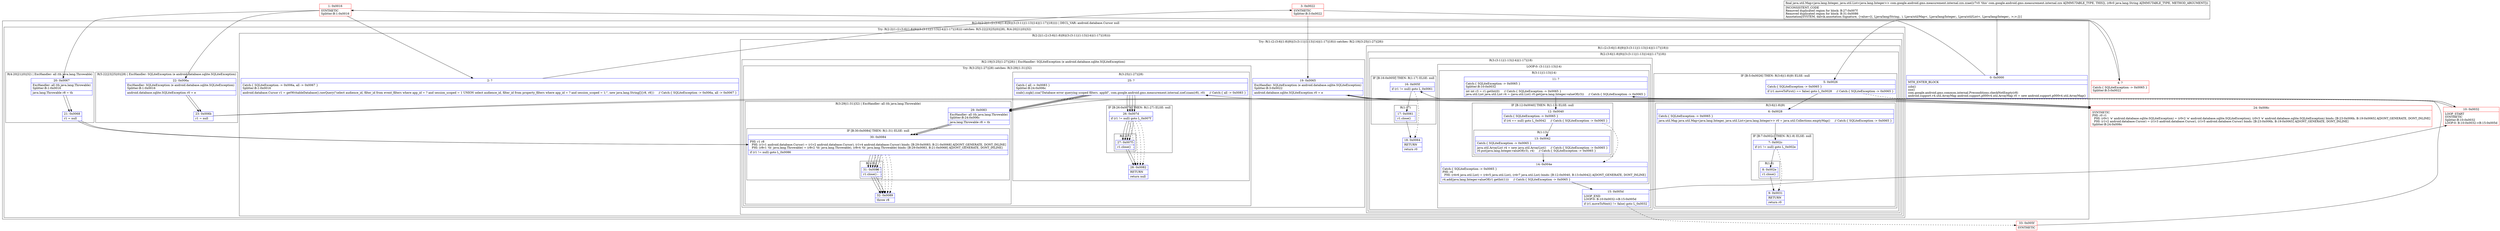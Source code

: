 digraph "CFG forcom.google.android.gms.measurement.internal.zzx.zzae(Ljava\/lang\/String;)Ljava\/util\/Map;" {
subgraph cluster_Region_305079805 {
label = "R(2:0|(2:2|(1:(2:(3:6|(1:8)|9)|(3:(3:11|(1:13)|14)|(1:17)|18))))) | DECL_VAR: android.database.Cursor null\l";
node [shape=record,color=blue];
Node_0 [shape=record,label="{0\:\ 0x0000|MTH_ENTER_BLOCK\l|zzbi()\lzzo()\lcom.google.android.gms.common.internal.Preconditions.checkNotEmpty(r8)\landroid.support.v4.util.ArrayMap android.support.p000v4.util.ArrayMap r0 = new android.support.p000v4.util.ArrayMap()\l}"];
subgraph cluster_TryCatchRegion_1705653282 {
label = "Try: R(2:2|(1:(2:(3:6|(1:8)|9)|(3:(3:11|(1:13)|14)|(1:17)|18)))) catches: R(5:22|23|25|(0)|28), R(4:20|21|(0)|32)";
node [shape=record,color=blue];
subgraph cluster_Region_669930809 {
label = "R(2:2|(1:(2:(3:6|(1:8)|9)|(3:(3:11|(1:13)|14)|(1:17)|18))))";
node [shape=record,color=blue];
Node_2 [shape=record,label="{2\:\ ?|Catch:\{ SQLiteException \-\> 0x006a, all \-\> 0x0067 \}\lSplitter:B:1:0x0016\l|android.database.Cursor r1 = getWritableDatabase().rawQuery(\"select audience_id, filter_id from event_filters where app_id = ? and session_scoped = 1 UNION select audience_id, filter_id from property_filters where app_id = ? and session_scoped = 1;\", new java.lang.String[]\{r8, r8\})     \/\/ Catch:\{ SQLiteException \-\> 0x006a, all \-\> 0x0067 \}\l}"];
subgraph cluster_TryCatchRegion_1271543443 {
label = "Try: R(1:(2:(3:6|(1:8)|9)|(3:(3:11|(1:13)|14)|(1:17)|18))) catches: R(2:19|(3:25|(1:27)|28))";
node [shape=record,color=blue];
subgraph cluster_Region_851162902 {
label = "R(1:(2:(3:6|(1:8)|9)|(3:(3:11|(1:13)|14)|(1:17)|18)))";
node [shape=record,color=blue];
subgraph cluster_Region_1746510521 {
label = "R(2:(3:6|(1:8)|9)|(3:(3:11|(1:13)|14)|(1:17)|18))";
node [shape=record,color=blue];
subgraph cluster_IfRegion_1554415804 {
label = "IF [B:5:0x0026] THEN: R(3:6|(1:8)|9) ELSE: null";
node [shape=record,color=blue];
Node_5 [shape=record,label="{5\:\ 0x0026|Catch:\{ SQLiteException \-\> 0x0065 \}\l|if (r1.moveToFirst() == false) goto L_0x0028     \/\/ Catch:\{ SQLiteException \-\> 0x0065 \}\l}"];
subgraph cluster_Region_310058905 {
label = "R(3:6|(1:8)|9)";
node [shape=record,color=blue];
Node_6 [shape=record,label="{6\:\ 0x0028|Catch:\{ SQLiteException \-\> 0x0065 \}\l|java.util.Map java.util.Map\<java.lang.Integer, java.util.List\<java.lang.Integer\>\> r0 = java.util.Collections.emptyMap()     \/\/ Catch:\{ SQLiteException \-\> 0x0065 \}\l}"];
subgraph cluster_IfRegion_1178749717 {
label = "IF [B:7:0x002c] THEN: R(1:8) ELSE: null";
node [shape=record,color=blue];
Node_7 [shape=record,label="{7\:\ 0x002c|if (r1 != null) goto L_0x002e\l}"];
subgraph cluster_Region_690898892 {
label = "R(1:8)";
node [shape=record,color=blue];
Node_8 [shape=record,label="{8\:\ 0x002e|r1.close()\l}"];
}
}
Node_9 [shape=record,label="{9\:\ 0x0031|RETURN\l|return r0\l}"];
}
}
subgraph cluster_Region_573045388 {
label = "R(3:(3:11|(1:13)|14)|(1:17)|18)";
node [shape=record,color=blue];
subgraph cluster_LoopRegion_210183226 {
label = "LOOP:0: (3:11|(1:13)|14)";
node [shape=record,color=blue];
Node_15 [shape=record,label="{15\:\ 0x005d|LOOP_END\lLOOP:0: B:10:0x0032\-\>B:15:0x005d\l|if (r1.moveToNext() != false) goto L_0x0032\l}"];
subgraph cluster_Region_1795115863 {
label = "R(3:11|(1:13)|14)";
node [shape=record,color=blue];
Node_11 [shape=record,label="{11\:\ ?|Catch:\{ SQLiteException \-\> 0x0065 \}\lSplitter:B:10:0x0032\l|int int r3 = r1.getInt(0)     \/\/ Catch:\{ SQLiteException \-\> 0x0065 \}\ljava.util.List java.util.List r4 = (java.util.List) r0.get(java.lang.Integer.valueOf(r3))     \/\/ Catch:\{ SQLiteException \-\> 0x0065 \}\l}"];
subgraph cluster_IfRegion_981481682 {
label = "IF [B:12:0x0040] THEN: R(1:13) ELSE: null";
node [shape=record,color=blue];
Node_12 [shape=record,label="{12\:\ 0x0040|Catch:\{ SQLiteException \-\> 0x0065 \}\l|if (r4 == null) goto L_0x0042     \/\/ Catch:\{ SQLiteException \-\> 0x0065 \}\l}"];
subgraph cluster_Region_1580473272 {
label = "R(1:13)";
node [shape=record,color=blue];
Node_13 [shape=record,label="{13\:\ 0x0042|Catch:\{ SQLiteException \-\> 0x0065 \}\l|java.util.ArrayList r4 = new java.util.ArrayList()     \/\/ Catch:\{ SQLiteException \-\> 0x0065 \}\lr0.put(java.lang.Integer.valueOf(r3), r4)     \/\/ Catch:\{ SQLiteException \-\> 0x0065 \}\l}"];
}
}
Node_14 [shape=record,label="{14\:\ 0x004e|Catch:\{ SQLiteException \-\> 0x0065 \}\lPHI: r4 \l  PHI: (r4v6 java.util.List) = (r4v5 java.util.List), (r4v7 java.util.List) binds: [B:12:0x0040, B:13:0x0042] A[DONT_GENERATE, DONT_INLINE]\l|r4.add(java.lang.Integer.valueOf(r1.getInt(1)))     \/\/ Catch:\{ SQLiteException \-\> 0x0065 \}\l}"];
}
}
subgraph cluster_IfRegion_1691154038 {
label = "IF [B:16:0x005f] THEN: R(1:17) ELSE: null";
node [shape=record,color=blue];
Node_16 [shape=record,label="{16\:\ 0x005f|if (r1 != null) goto L_0x0061\l}"];
subgraph cluster_Region_813826841 {
label = "R(1:17)";
node [shape=record,color=blue];
Node_17 [shape=record,label="{17\:\ 0x0061|r1.close()\l}"];
}
}
Node_18 [shape=record,label="{18\:\ 0x0064|RETURN\l|return r0\l}"];
}
}
}
subgraph cluster_Region_1808347874 {
label = "R(2:19|(3:25|(1:27)|28)) | ExcHandler: SQLiteException (e android.database.sqlite.SQLiteException)\l";
node [shape=record,color=blue];
Node_19 [shape=record,label="{19\:\ 0x0065|ExcHandler: SQLiteException (e android.database.sqlite.SQLiteException)\lSplitter:B:3:0x0022\l|android.database.sqlite.SQLiteException r0 = e\l}"];
subgraph cluster_TryCatchRegion_1591373141 {
label = "Try: R(3:25|(1:27)|28) catches: R(3:29|(1:31)|32)";
node [shape=record,color=blue];
subgraph cluster_Region_1571180478 {
label = "R(3:25|(1:27)|28)";
node [shape=record,color=blue];
Node_25 [shape=record,label="{25\:\ ?|Catch:\{ all \-\> 0x0083 \}\lSplitter:B:24:0x006c\l|zzab().zzgk().zza(\"Database error querying scoped filters. appId\", com.google.android.gms.measurement.internal.zzef.zzam(r8), r0)     \/\/ Catch:\{ all \-\> 0x0083 \}\l}"];
subgraph cluster_IfRegion_2098988504 {
label = "IF [B:26:0x007d] THEN: R(1:27) ELSE: null";
node [shape=record,color=blue];
Node_26 [shape=record,label="{26\:\ 0x007d|if (r1 != null) goto L_0x007f\l}"];
subgraph cluster_Region_1600153275 {
label = "R(1:27)";
node [shape=record,color=blue];
Node_27 [shape=record,label="{27\:\ 0x007f|r1.close()\l}"];
}
}
Node_28 [shape=record,label="{28\:\ 0x0082|RETURN\l|return null\l}"];
}
subgraph cluster_Region_1390217415 {
label = "R(3:29|(1:31)|32) | ExcHandler: all (th java.lang.Throwable)\l";
node [shape=record,color=blue];
Node_29 [shape=record,label="{29\:\ 0x0083|ExcHandler: all (th java.lang.Throwable)\lSplitter:B:24:0x006c\l|java.lang.Throwable r8 = th\l}"];
subgraph cluster_IfRegion_1038710429 {
label = "IF [B:30:0x0084] THEN: R(1:31) ELSE: null";
node [shape=record,color=blue];
Node_30 [shape=record,label="{30\:\ 0x0084|PHI: r1 r8 \l  PHI: (r1v1 android.database.Cursor) = (r1v2 android.database.Cursor), (r1v4 android.database.Cursor) binds: [B:29:0x0083, B:21:0x0068] A[DONT_GENERATE, DONT_INLINE]\l  PHI: (r8v1 'th' java.lang.Throwable) = (r8v2 'th' java.lang.Throwable), (r8v4 'th' java.lang.Throwable) binds: [B:29:0x0083, B:21:0x0068] A[DONT_GENERATE, DONT_INLINE]\l|if (r1 != null) goto L_0x0086\l}"];
subgraph cluster_Region_549881405 {
label = "R(1:31)";
node [shape=record,color=blue];
Node_31 [shape=record,label="{31\:\ 0x0086|r1.close()\l}"];
}
}
Node_32 [shape=record,label="{32\:\ 0x0089|throw r8\l}"];
}
}
}
}
}
subgraph cluster_Region_1238115320 {
label = "R(5:22|23|25|(0)|28) | ExcHandler: SQLiteException (e android.database.sqlite.SQLiteException)\l";
node [shape=record,color=blue];
Node_22 [shape=record,label="{22\:\ 0x006a|ExcHandler: SQLiteException (e android.database.sqlite.SQLiteException)\lSplitter:B:1:0x0016\l|android.database.sqlite.SQLiteException r0 = e\l}"];
Node_23 [shape=record,label="{23\:\ 0x006b|r1 = null\l}"];
Node_25 [shape=record,label="{25\:\ ?|Catch:\{ all \-\> 0x0083 \}\lSplitter:B:24:0x006c\l|zzab().zzgk().zza(\"Database error querying scoped filters. appId\", com.google.android.gms.measurement.internal.zzef.zzam(r8), r0)     \/\/ Catch:\{ all \-\> 0x0083 \}\l}"];
subgraph cluster_IfRegion_2085579040 {
label = "IF [B:26:0x007d] THEN: R(0) ELSE: null";
node [shape=record,color=blue];
Node_26 [shape=record,label="{26\:\ 0x007d|if (r1 != null) goto L_0x007f\l}"];
subgraph cluster_Region_1190059358 {
label = "R(0)";
node [shape=record,color=blue];
}
}
Node_28 [shape=record,label="{28\:\ 0x0082|RETURN\l|return null\l}"];
}
subgraph cluster_Region_1509522533 {
label = "R(4:20|21|(0)|32) | ExcHandler: all (th java.lang.Throwable)\l";
node [shape=record,color=blue];
Node_20 [shape=record,label="{20\:\ 0x0067|ExcHandler: all (th java.lang.Throwable)\lSplitter:B:1:0x0016\l|java.lang.Throwable r8 = th\l}"];
Node_21 [shape=record,label="{21\:\ 0x0068|r1 = null\l}"];
subgraph cluster_IfRegion_818218624 {
label = "IF [B:30:0x0084] THEN: R(0) ELSE: null";
node [shape=record,color=blue];
Node_30 [shape=record,label="{30\:\ 0x0084|PHI: r1 r8 \l  PHI: (r1v1 android.database.Cursor) = (r1v2 android.database.Cursor), (r1v4 android.database.Cursor) binds: [B:29:0x0083, B:21:0x0068] A[DONT_GENERATE, DONT_INLINE]\l  PHI: (r8v1 'th' java.lang.Throwable) = (r8v2 'th' java.lang.Throwable), (r8v4 'th' java.lang.Throwable) binds: [B:29:0x0083, B:21:0x0068] A[DONT_GENERATE, DONT_INLINE]\l|if (r1 != null) goto L_0x0086\l}"];
subgraph cluster_Region_606505419 {
label = "R(0)";
node [shape=record,color=blue];
}
}
Node_32 [shape=record,label="{32\:\ 0x0089|throw r8\l}"];
}
}
}
subgraph cluster_Region_1238115320 {
label = "R(5:22|23|25|(0)|28) | ExcHandler: SQLiteException (e android.database.sqlite.SQLiteException)\l";
node [shape=record,color=blue];
Node_22 [shape=record,label="{22\:\ 0x006a|ExcHandler: SQLiteException (e android.database.sqlite.SQLiteException)\lSplitter:B:1:0x0016\l|android.database.sqlite.SQLiteException r0 = e\l}"];
Node_23 [shape=record,label="{23\:\ 0x006b|r1 = null\l}"];
Node_25 [shape=record,label="{25\:\ ?|Catch:\{ all \-\> 0x0083 \}\lSplitter:B:24:0x006c\l|zzab().zzgk().zza(\"Database error querying scoped filters. appId\", com.google.android.gms.measurement.internal.zzef.zzam(r8), r0)     \/\/ Catch:\{ all \-\> 0x0083 \}\l}"];
subgraph cluster_IfRegion_2085579040 {
label = "IF [B:26:0x007d] THEN: R(0) ELSE: null";
node [shape=record,color=blue];
Node_26 [shape=record,label="{26\:\ 0x007d|if (r1 != null) goto L_0x007f\l}"];
subgraph cluster_Region_1190059358 {
label = "R(0)";
node [shape=record,color=blue];
}
}
Node_28 [shape=record,label="{28\:\ 0x0082|RETURN\l|return null\l}"];
}
subgraph cluster_Region_1509522533 {
label = "R(4:20|21|(0)|32) | ExcHandler: all (th java.lang.Throwable)\l";
node [shape=record,color=blue];
Node_20 [shape=record,label="{20\:\ 0x0067|ExcHandler: all (th java.lang.Throwable)\lSplitter:B:1:0x0016\l|java.lang.Throwable r8 = th\l}"];
Node_21 [shape=record,label="{21\:\ 0x0068|r1 = null\l}"];
subgraph cluster_IfRegion_818218624 {
label = "IF [B:30:0x0084] THEN: R(0) ELSE: null";
node [shape=record,color=blue];
Node_30 [shape=record,label="{30\:\ 0x0084|PHI: r1 r8 \l  PHI: (r1v1 android.database.Cursor) = (r1v2 android.database.Cursor), (r1v4 android.database.Cursor) binds: [B:29:0x0083, B:21:0x0068] A[DONT_GENERATE, DONT_INLINE]\l  PHI: (r8v1 'th' java.lang.Throwable) = (r8v2 'th' java.lang.Throwable), (r8v4 'th' java.lang.Throwable) binds: [B:29:0x0083, B:21:0x0068] A[DONT_GENERATE, DONT_INLINE]\l|if (r1 != null) goto L_0x0086\l}"];
subgraph cluster_Region_606505419 {
label = "R(0)";
node [shape=record,color=blue];
}
}
Node_32 [shape=record,label="{32\:\ 0x0089|throw r8\l}"];
}
subgraph cluster_Region_1808347874 {
label = "R(2:19|(3:25|(1:27)|28)) | ExcHandler: SQLiteException (e android.database.sqlite.SQLiteException)\l";
node [shape=record,color=blue];
Node_19 [shape=record,label="{19\:\ 0x0065|ExcHandler: SQLiteException (e android.database.sqlite.SQLiteException)\lSplitter:B:3:0x0022\l|android.database.sqlite.SQLiteException r0 = e\l}"];
subgraph cluster_TryCatchRegion_1591373141 {
label = "Try: R(3:25|(1:27)|28) catches: R(3:29|(1:31)|32)";
node [shape=record,color=blue];
subgraph cluster_Region_1571180478 {
label = "R(3:25|(1:27)|28)";
node [shape=record,color=blue];
Node_25 [shape=record,label="{25\:\ ?|Catch:\{ all \-\> 0x0083 \}\lSplitter:B:24:0x006c\l|zzab().zzgk().zza(\"Database error querying scoped filters. appId\", com.google.android.gms.measurement.internal.zzef.zzam(r8), r0)     \/\/ Catch:\{ all \-\> 0x0083 \}\l}"];
subgraph cluster_IfRegion_2098988504 {
label = "IF [B:26:0x007d] THEN: R(1:27) ELSE: null";
node [shape=record,color=blue];
Node_26 [shape=record,label="{26\:\ 0x007d|if (r1 != null) goto L_0x007f\l}"];
subgraph cluster_Region_1600153275 {
label = "R(1:27)";
node [shape=record,color=blue];
Node_27 [shape=record,label="{27\:\ 0x007f|r1.close()\l}"];
}
}
Node_28 [shape=record,label="{28\:\ 0x0082|RETURN\l|return null\l}"];
}
subgraph cluster_Region_1390217415 {
label = "R(3:29|(1:31)|32) | ExcHandler: all (th java.lang.Throwable)\l";
node [shape=record,color=blue];
Node_29 [shape=record,label="{29\:\ 0x0083|ExcHandler: all (th java.lang.Throwable)\lSplitter:B:24:0x006c\l|java.lang.Throwable r8 = th\l}"];
subgraph cluster_IfRegion_1038710429 {
label = "IF [B:30:0x0084] THEN: R(1:31) ELSE: null";
node [shape=record,color=blue];
Node_30 [shape=record,label="{30\:\ 0x0084|PHI: r1 r8 \l  PHI: (r1v1 android.database.Cursor) = (r1v2 android.database.Cursor), (r1v4 android.database.Cursor) binds: [B:29:0x0083, B:21:0x0068] A[DONT_GENERATE, DONT_INLINE]\l  PHI: (r8v1 'th' java.lang.Throwable) = (r8v2 'th' java.lang.Throwable), (r8v4 'th' java.lang.Throwable) binds: [B:29:0x0083, B:21:0x0068] A[DONT_GENERATE, DONT_INLINE]\l|if (r1 != null) goto L_0x0086\l}"];
subgraph cluster_Region_549881405 {
label = "R(1:31)";
node [shape=record,color=blue];
Node_31 [shape=record,label="{31\:\ 0x0086|r1.close()\l}"];
}
}
Node_32 [shape=record,label="{32\:\ 0x0089|throw r8\l}"];
}
}
}
subgraph cluster_Region_1390217415 {
label = "R(3:29|(1:31)|32) | ExcHandler: all (th java.lang.Throwable)\l";
node [shape=record,color=blue];
Node_29 [shape=record,label="{29\:\ 0x0083|ExcHandler: all (th java.lang.Throwable)\lSplitter:B:24:0x006c\l|java.lang.Throwable r8 = th\l}"];
subgraph cluster_IfRegion_1038710429 {
label = "IF [B:30:0x0084] THEN: R(1:31) ELSE: null";
node [shape=record,color=blue];
Node_30 [shape=record,label="{30\:\ 0x0084|PHI: r1 r8 \l  PHI: (r1v1 android.database.Cursor) = (r1v2 android.database.Cursor), (r1v4 android.database.Cursor) binds: [B:29:0x0083, B:21:0x0068] A[DONT_GENERATE, DONT_INLINE]\l  PHI: (r8v1 'th' java.lang.Throwable) = (r8v2 'th' java.lang.Throwable), (r8v4 'th' java.lang.Throwable) binds: [B:29:0x0083, B:21:0x0068] A[DONT_GENERATE, DONT_INLINE]\l|if (r1 != null) goto L_0x0086\l}"];
subgraph cluster_Region_549881405 {
label = "R(1:31)";
node [shape=record,color=blue];
Node_31 [shape=record,label="{31\:\ 0x0086|r1.close()\l}"];
}
}
Node_32 [shape=record,label="{32\:\ 0x0089|throw r8\l}"];
}
Node_1 [shape=record,color=red,label="{1\:\ 0x0016|SYNTHETIC\lSplitter:B:1:0x0016\l}"];
Node_3 [shape=record,color=red,label="{3\:\ 0x0022|SYNTHETIC\lSplitter:B:3:0x0022\l}"];
Node_4 [shape=record,color=red,label="{4\:\ ?|Catch:\{ SQLiteException \-\> 0x0065 \}\lSplitter:B:3:0x0022\l}"];
Node_10 [shape=record,color=red,label="{10\:\ 0x0032|LOOP_START\lSYNTHETIC\lSplitter:B:10:0x0032\lLOOP:0: B:10:0x0032\-\>B:15:0x005d\l}"];
Node_24 [shape=record,color=red,label="{24\:\ 0x006c|SYNTHETIC\lPHI: r0 r1 \l  PHI: (r0v1 'e' android.database.sqlite.SQLiteException) = (r0v2 'e' android.database.sqlite.SQLiteException), (r0v3 'e' android.database.sqlite.SQLiteException) binds: [B:23:0x006b, B:19:0x0065] A[DONT_GENERATE, DONT_INLINE]\l  PHI: (r1v2 android.database.Cursor) = (r1v3 android.database.Cursor), (r1v5 android.database.Cursor) binds: [B:23:0x006b, B:19:0x0065] A[DONT_GENERATE, DONT_INLINE]\lSplitter:B:24:0x006c\l}"];
Node_33 [shape=record,color=red,label="{33\:\ 0x005f|SYNTHETIC\l}"];
MethodNode[shape=record,label="{final java.util.Map\<java.lang.Integer, java.util.List\<java.lang.Integer\>\> com.google.android.gms.measurement.internal.zzx.zzae((r7v0 'this' com.google.android.gms.measurement.internal.zzx A[IMMUTABLE_TYPE, THIS]), (r8v0 java.lang.String A[IMMUTABLE_TYPE, METHOD_ARGUMENT]))  | INCONSISTENT_CODE\lRemoved duplicated region for block: B:27:0x007f \lRemoved duplicated region for block: B:31:0x0086 \lAnnotation[SYSTEM, dalvik.annotation.Signature, \{value=[(, Ljava\/lang\/String;, ), Ljava\/util\/Map\<, Ljava\/lang\/Integer;, Ljava\/util\/List\<, Ljava\/lang\/Integer;, \>;\>;]\}]\l}"];
MethodNode -> Node_0;
Node_0 -> Node_1;
Node_2 -> Node_3;
Node_5 -> Node_6;
Node_5 -> Node_10[style=dashed];
Node_6 -> Node_7;
Node_7 -> Node_8;
Node_7 -> Node_9[style=dashed];
Node_8 -> Node_9;
Node_15 -> Node_10;
Node_15 -> Node_33[style=dashed];
Node_11 -> Node_12;
Node_12 -> Node_13;
Node_12 -> Node_14[style=dashed];
Node_13 -> Node_14;
Node_14 -> Node_15;
Node_16 -> Node_17;
Node_16 -> Node_18[style=dashed];
Node_17 -> Node_18;
Node_19 -> Node_24;
Node_25 -> Node_26;
Node_25 -> Node_29;
Node_26 -> Node_27;
Node_26 -> Node_28[style=dashed];
Node_27 -> Node_28;
Node_29 -> Node_30;
Node_30 -> Node_31;
Node_30 -> Node_32[style=dashed];
Node_31 -> Node_32;
Node_22 -> Node_23;
Node_23 -> Node_24;
Node_25 -> Node_26;
Node_25 -> Node_29;
Node_26 -> Node_27;
Node_26 -> Node_28[style=dashed];
Node_20 -> Node_21;
Node_21 -> Node_30;
Node_30 -> Node_31;
Node_30 -> Node_32[style=dashed];
Node_22 -> Node_23;
Node_23 -> Node_24;
Node_25 -> Node_26;
Node_25 -> Node_29;
Node_26 -> Node_27;
Node_26 -> Node_28[style=dashed];
Node_20 -> Node_21;
Node_21 -> Node_30;
Node_30 -> Node_31;
Node_30 -> Node_32[style=dashed];
Node_19 -> Node_24;
Node_25 -> Node_26;
Node_25 -> Node_29;
Node_26 -> Node_27;
Node_26 -> Node_28[style=dashed];
Node_27 -> Node_28;
Node_29 -> Node_30;
Node_30 -> Node_31;
Node_30 -> Node_32[style=dashed];
Node_31 -> Node_32;
Node_29 -> Node_30;
Node_30 -> Node_31;
Node_30 -> Node_32[style=dashed];
Node_31 -> Node_32;
Node_1 -> Node_2;
Node_1 -> Node_22;
Node_1 -> Node_20;
Node_3 -> Node_4;
Node_3 -> Node_19;
Node_4 -> Node_5;
Node_10 -> Node_11;
Node_10 -> Node_19;
Node_24 -> Node_25;
Node_24 -> Node_29;
Node_33 -> Node_16;
}

